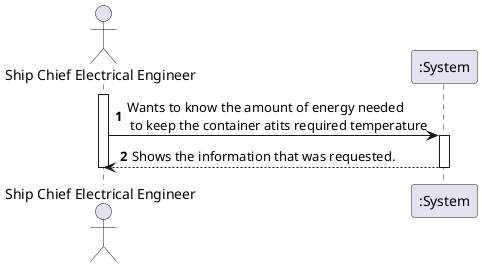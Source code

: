 @startuml

autonumber

actor "Ship Chief Electrical Engineer" as PS
participant ":System" as S
activate PS

PS -> S: Wants to know the amount of energy needed  \n to keep the container atits required temperature

activate S

S --> PS: Shows the information that was requested.
deactivate S
deactivate PS

@enduml